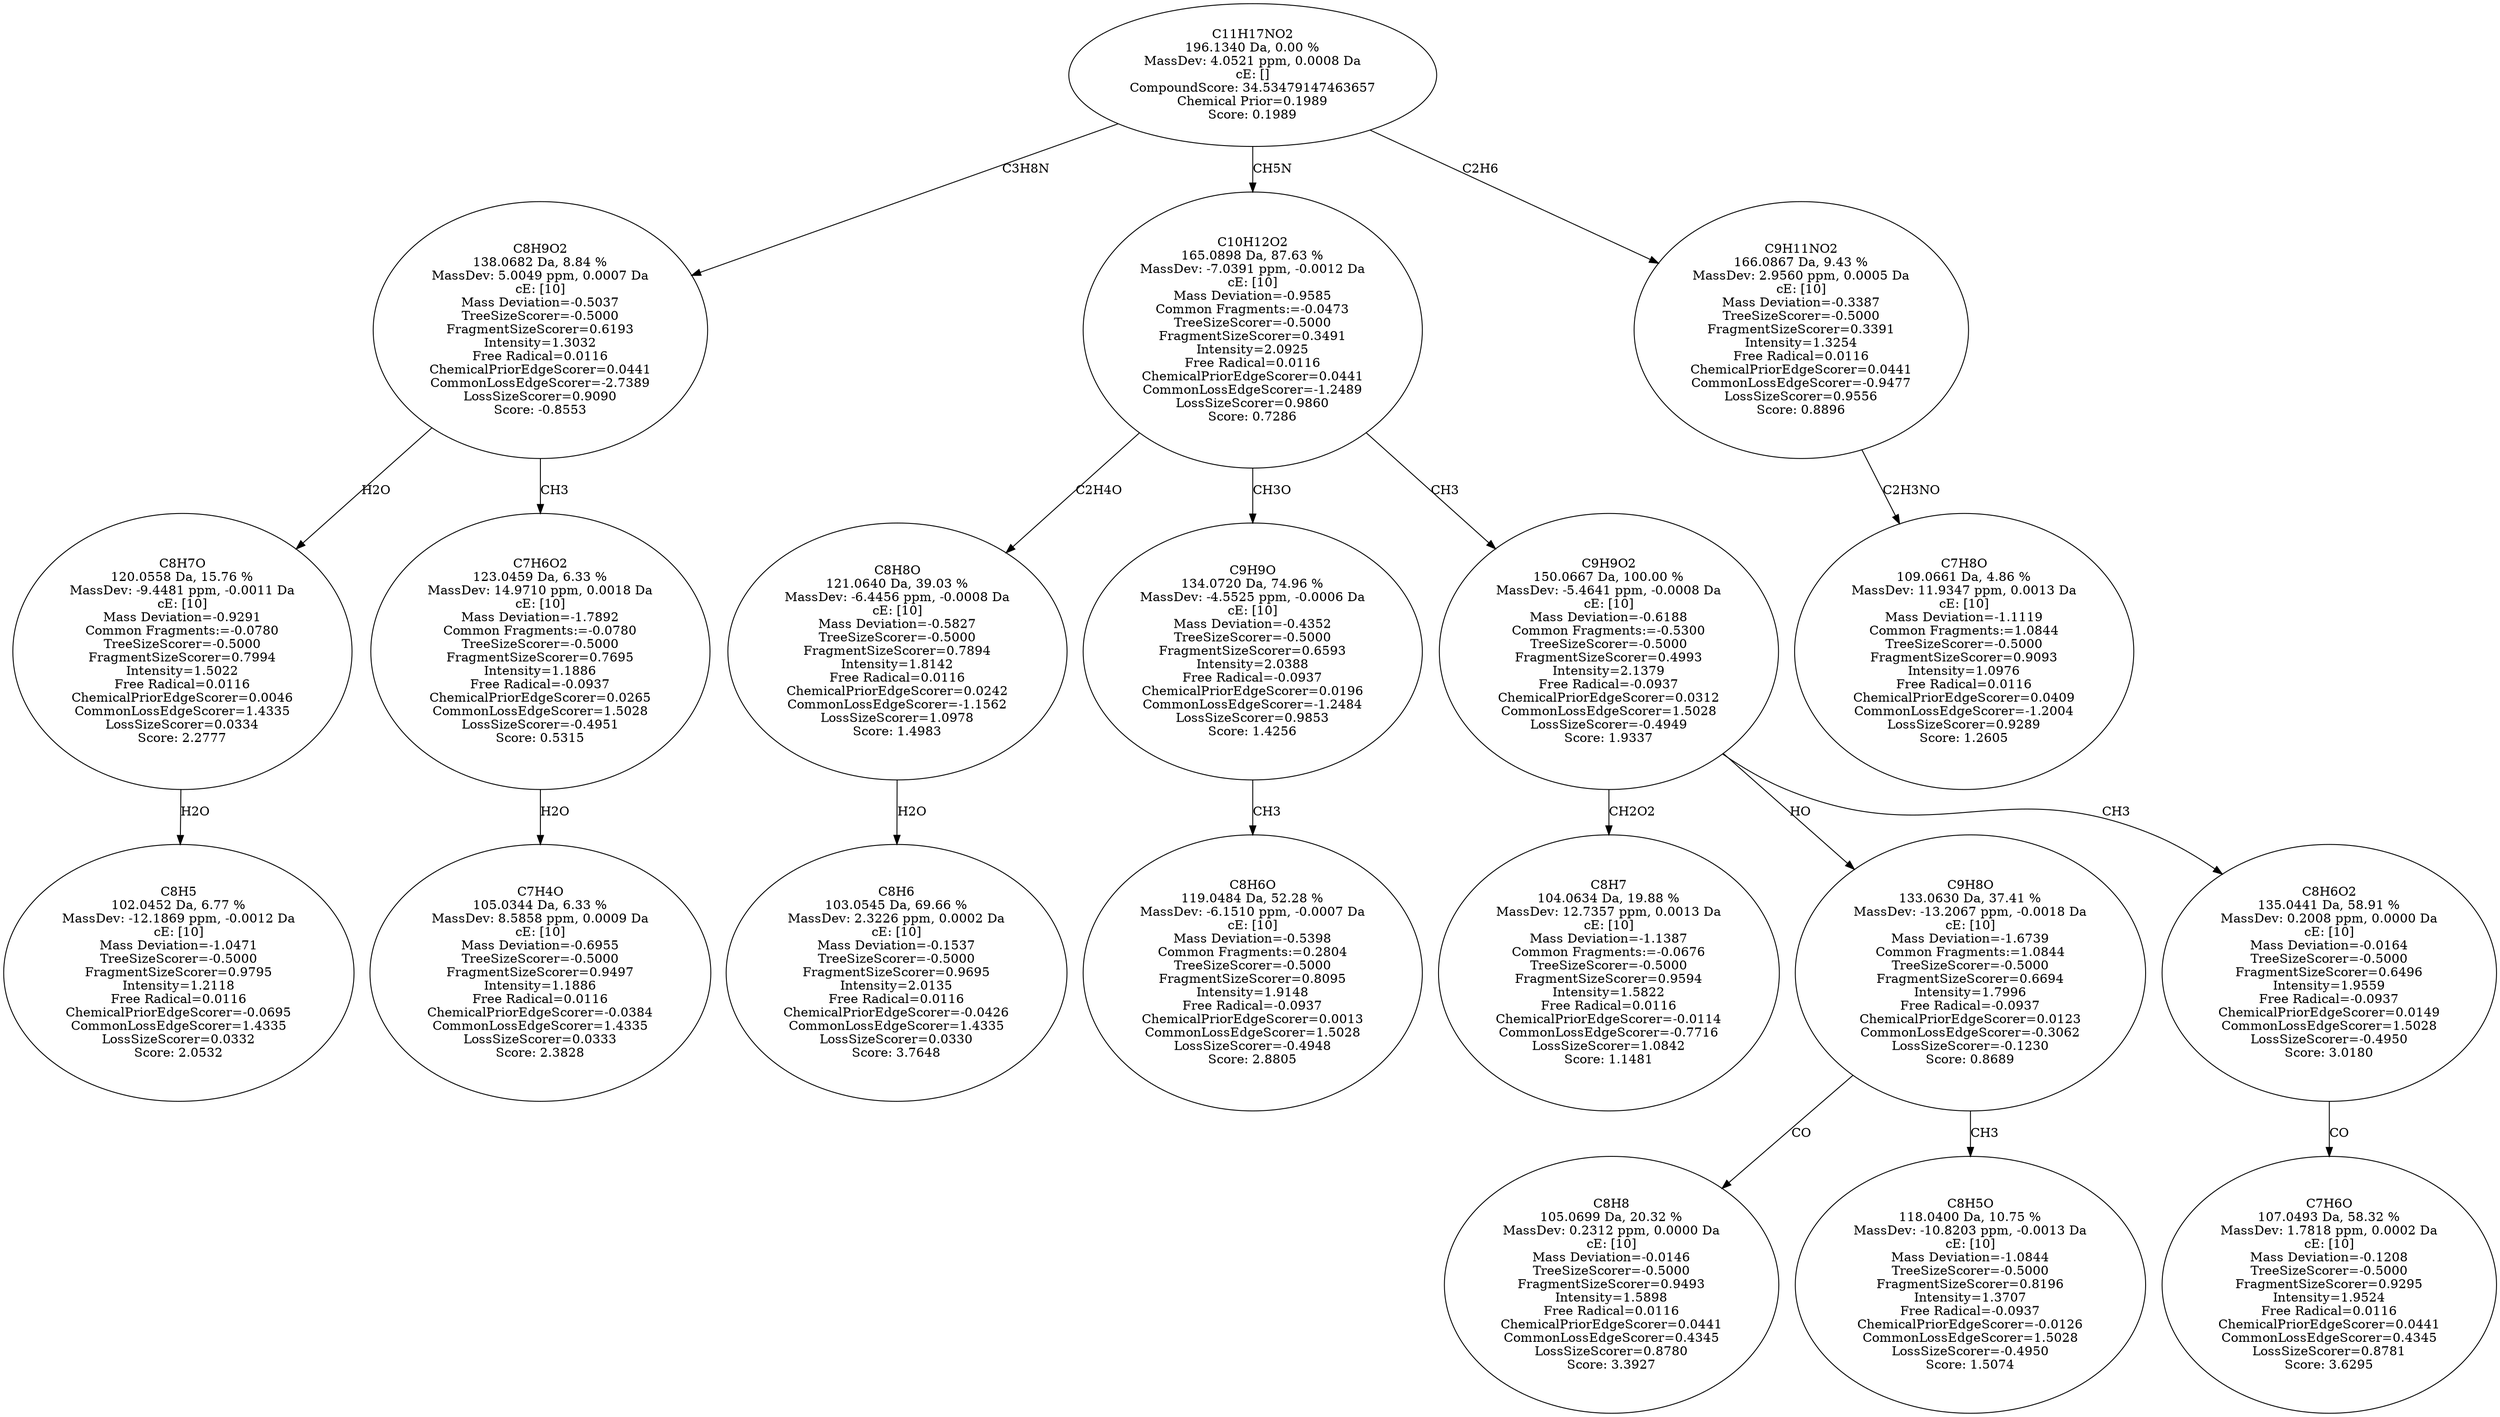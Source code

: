 strict digraph {
v1 [label="C8H5\n102.0452 Da, 6.77 %\nMassDev: -12.1869 ppm, -0.0012 Da\ncE: [10]\nMass Deviation=-1.0471\nTreeSizeScorer=-0.5000\nFragmentSizeScorer=0.9795\nIntensity=1.2118\nFree Radical=0.0116\nChemicalPriorEdgeScorer=-0.0695\nCommonLossEdgeScorer=1.4335\nLossSizeScorer=0.0332\nScore: 2.0532"];
v2 [label="C8H7O\n120.0558 Da, 15.76 %\nMassDev: -9.4481 ppm, -0.0011 Da\ncE: [10]\nMass Deviation=-0.9291\nCommon Fragments:=-0.0780\nTreeSizeScorer=-0.5000\nFragmentSizeScorer=0.7994\nIntensity=1.5022\nFree Radical=0.0116\nChemicalPriorEdgeScorer=0.0046\nCommonLossEdgeScorer=1.4335\nLossSizeScorer=0.0334\nScore: 2.2777"];
v3 [label="C7H4O\n105.0344 Da, 6.33 %\nMassDev: 8.5858 ppm, 0.0009 Da\ncE: [10]\nMass Deviation=-0.6955\nTreeSizeScorer=-0.5000\nFragmentSizeScorer=0.9497\nIntensity=1.1886\nFree Radical=0.0116\nChemicalPriorEdgeScorer=-0.0384\nCommonLossEdgeScorer=1.4335\nLossSizeScorer=0.0333\nScore: 2.3828"];
v4 [label="C7H6O2\n123.0459 Da, 6.33 %\nMassDev: 14.9710 ppm, 0.0018 Da\ncE: [10]\nMass Deviation=-1.7892\nCommon Fragments:=-0.0780\nTreeSizeScorer=-0.5000\nFragmentSizeScorer=0.7695\nIntensity=1.1886\nFree Radical=-0.0937\nChemicalPriorEdgeScorer=0.0265\nCommonLossEdgeScorer=1.5028\nLossSizeScorer=-0.4951\nScore: 0.5315"];
v5 [label="C8H9O2\n138.0682 Da, 8.84 %\nMassDev: 5.0049 ppm, 0.0007 Da\ncE: [10]\nMass Deviation=-0.5037\nTreeSizeScorer=-0.5000\nFragmentSizeScorer=0.6193\nIntensity=1.3032\nFree Radical=0.0116\nChemicalPriorEdgeScorer=0.0441\nCommonLossEdgeScorer=-2.7389\nLossSizeScorer=0.9090\nScore: -0.8553"];
v6 [label="C8H6\n103.0545 Da, 69.66 %\nMassDev: 2.3226 ppm, 0.0002 Da\ncE: [10]\nMass Deviation=-0.1537\nTreeSizeScorer=-0.5000\nFragmentSizeScorer=0.9695\nIntensity=2.0135\nFree Radical=0.0116\nChemicalPriorEdgeScorer=-0.0426\nCommonLossEdgeScorer=1.4335\nLossSizeScorer=0.0330\nScore: 3.7648"];
v7 [label="C8H8O\n121.0640 Da, 39.03 %\nMassDev: -6.4456 ppm, -0.0008 Da\ncE: [10]\nMass Deviation=-0.5827\nTreeSizeScorer=-0.5000\nFragmentSizeScorer=0.7894\nIntensity=1.8142\nFree Radical=0.0116\nChemicalPriorEdgeScorer=0.0242\nCommonLossEdgeScorer=-1.1562\nLossSizeScorer=1.0978\nScore: 1.4983"];
v8 [label="C8H6O\n119.0484 Da, 52.28 %\nMassDev: -6.1510 ppm, -0.0007 Da\ncE: [10]\nMass Deviation=-0.5398\nCommon Fragments:=0.2804\nTreeSizeScorer=-0.5000\nFragmentSizeScorer=0.8095\nIntensity=1.9148\nFree Radical=-0.0937\nChemicalPriorEdgeScorer=0.0013\nCommonLossEdgeScorer=1.5028\nLossSizeScorer=-0.4948\nScore: 2.8805"];
v9 [label="C9H9O\n134.0720 Da, 74.96 %\nMassDev: -4.5525 ppm, -0.0006 Da\ncE: [10]\nMass Deviation=-0.4352\nTreeSizeScorer=-0.5000\nFragmentSizeScorer=0.6593\nIntensity=2.0388\nFree Radical=-0.0937\nChemicalPriorEdgeScorer=0.0196\nCommonLossEdgeScorer=-1.2484\nLossSizeScorer=0.9853\nScore: 1.4256"];
v10 [label="C8H7\n104.0634 Da, 19.88 %\nMassDev: 12.7357 ppm, 0.0013 Da\ncE: [10]\nMass Deviation=-1.1387\nCommon Fragments:=-0.0676\nTreeSizeScorer=-0.5000\nFragmentSizeScorer=0.9594\nIntensity=1.5822\nFree Radical=0.0116\nChemicalPriorEdgeScorer=-0.0114\nCommonLossEdgeScorer=-0.7716\nLossSizeScorer=1.0842\nScore: 1.1481"];
v11 [label="C8H8\n105.0699 Da, 20.32 %\nMassDev: 0.2312 ppm, 0.0000 Da\ncE: [10]\nMass Deviation=-0.0146\nTreeSizeScorer=-0.5000\nFragmentSizeScorer=0.9493\nIntensity=1.5898\nFree Radical=0.0116\nChemicalPriorEdgeScorer=0.0441\nCommonLossEdgeScorer=0.4345\nLossSizeScorer=0.8780\nScore: 3.3927"];
v12 [label="C8H5O\n118.0400 Da, 10.75 %\nMassDev: -10.8203 ppm, -0.0013 Da\ncE: [10]\nMass Deviation=-1.0844\nTreeSizeScorer=-0.5000\nFragmentSizeScorer=0.8196\nIntensity=1.3707\nFree Radical=-0.0937\nChemicalPriorEdgeScorer=-0.0126\nCommonLossEdgeScorer=1.5028\nLossSizeScorer=-0.4950\nScore: 1.5074"];
v13 [label="C9H8O\n133.0630 Da, 37.41 %\nMassDev: -13.2067 ppm, -0.0018 Da\ncE: [10]\nMass Deviation=-1.6739\nCommon Fragments:=1.0844\nTreeSizeScorer=-0.5000\nFragmentSizeScorer=0.6694\nIntensity=1.7996\nFree Radical=-0.0937\nChemicalPriorEdgeScorer=0.0123\nCommonLossEdgeScorer=-0.3062\nLossSizeScorer=-0.1230\nScore: 0.8689"];
v14 [label="C7H6O\n107.0493 Da, 58.32 %\nMassDev: 1.7818 ppm, 0.0002 Da\ncE: [10]\nMass Deviation=-0.1208\nTreeSizeScorer=-0.5000\nFragmentSizeScorer=0.9295\nIntensity=1.9524\nFree Radical=0.0116\nChemicalPriorEdgeScorer=0.0441\nCommonLossEdgeScorer=0.4345\nLossSizeScorer=0.8781\nScore: 3.6295"];
v15 [label="C8H6O2\n135.0441 Da, 58.91 %\nMassDev: 0.2008 ppm, 0.0000 Da\ncE: [10]\nMass Deviation=-0.0164\nTreeSizeScorer=-0.5000\nFragmentSizeScorer=0.6496\nIntensity=1.9559\nFree Radical=-0.0937\nChemicalPriorEdgeScorer=0.0149\nCommonLossEdgeScorer=1.5028\nLossSizeScorer=-0.4950\nScore: 3.0180"];
v16 [label="C9H9O2\n150.0667 Da, 100.00 %\nMassDev: -5.4641 ppm, -0.0008 Da\ncE: [10]\nMass Deviation=-0.6188\nCommon Fragments:=-0.5300\nTreeSizeScorer=-0.5000\nFragmentSizeScorer=0.4993\nIntensity=2.1379\nFree Radical=-0.0937\nChemicalPriorEdgeScorer=0.0312\nCommonLossEdgeScorer=1.5028\nLossSizeScorer=-0.4949\nScore: 1.9337"];
v17 [label="C10H12O2\n165.0898 Da, 87.63 %\nMassDev: -7.0391 ppm, -0.0012 Da\ncE: [10]\nMass Deviation=-0.9585\nCommon Fragments:=-0.0473\nTreeSizeScorer=-0.5000\nFragmentSizeScorer=0.3491\nIntensity=2.0925\nFree Radical=0.0116\nChemicalPriorEdgeScorer=0.0441\nCommonLossEdgeScorer=-1.2489\nLossSizeScorer=0.9860\nScore: 0.7286"];
v18 [label="C7H8O\n109.0661 Da, 4.86 %\nMassDev: 11.9347 ppm, 0.0013 Da\ncE: [10]\nMass Deviation=-1.1119\nCommon Fragments:=1.0844\nTreeSizeScorer=-0.5000\nFragmentSizeScorer=0.9093\nIntensity=1.0976\nFree Radical=0.0116\nChemicalPriorEdgeScorer=0.0409\nCommonLossEdgeScorer=-1.2004\nLossSizeScorer=0.9289\nScore: 1.2605"];
v19 [label="C9H11NO2\n166.0867 Da, 9.43 %\nMassDev: 2.9560 ppm, 0.0005 Da\ncE: [10]\nMass Deviation=-0.3387\nTreeSizeScorer=-0.5000\nFragmentSizeScorer=0.3391\nIntensity=1.3254\nFree Radical=0.0116\nChemicalPriorEdgeScorer=0.0441\nCommonLossEdgeScorer=-0.9477\nLossSizeScorer=0.9556\nScore: 0.8896"];
v20 [label="C11H17NO2\n196.1340 Da, 0.00 %\nMassDev: 4.0521 ppm, 0.0008 Da\ncE: []\nCompoundScore: 34.53479147463657\nChemical Prior=0.1989\nScore: 0.1989"];
v2 -> v1 [label="H2O"];
v5 -> v2 [label="H2O"];
v4 -> v3 [label="H2O"];
v5 -> v4 [label="CH3"];
v20 -> v5 [label="C3H8N"];
v7 -> v6 [label="H2O"];
v17 -> v7 [label="C2H4O"];
v9 -> v8 [label="CH3"];
v17 -> v9 [label="CH3O"];
v16 -> v10 [label="CH2O2"];
v13 -> v11 [label="CO"];
v13 -> v12 [label="CH3"];
v16 -> v13 [label="HO"];
v15 -> v14 [label="CO"];
v16 -> v15 [label="CH3"];
v17 -> v16 [label="CH3"];
v20 -> v17 [label="CH5N"];
v19 -> v18 [label="C2H3NO"];
v20 -> v19 [label="C2H6"];
}